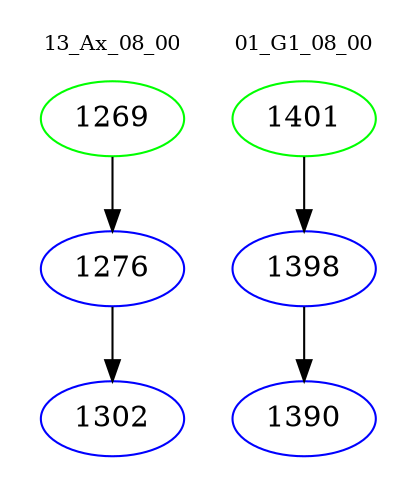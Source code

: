 digraph{
subgraph cluster_0 {
color = white
label = "13_Ax_08_00";
fontsize=10;
T0_1269 [label="1269", color="green"]
T0_1269 -> T0_1276 [color="black"]
T0_1276 [label="1276", color="blue"]
T0_1276 -> T0_1302 [color="black"]
T0_1302 [label="1302", color="blue"]
}
subgraph cluster_1 {
color = white
label = "01_G1_08_00";
fontsize=10;
T1_1401 [label="1401", color="green"]
T1_1401 -> T1_1398 [color="black"]
T1_1398 [label="1398", color="blue"]
T1_1398 -> T1_1390 [color="black"]
T1_1390 [label="1390", color="blue"]
}
}
